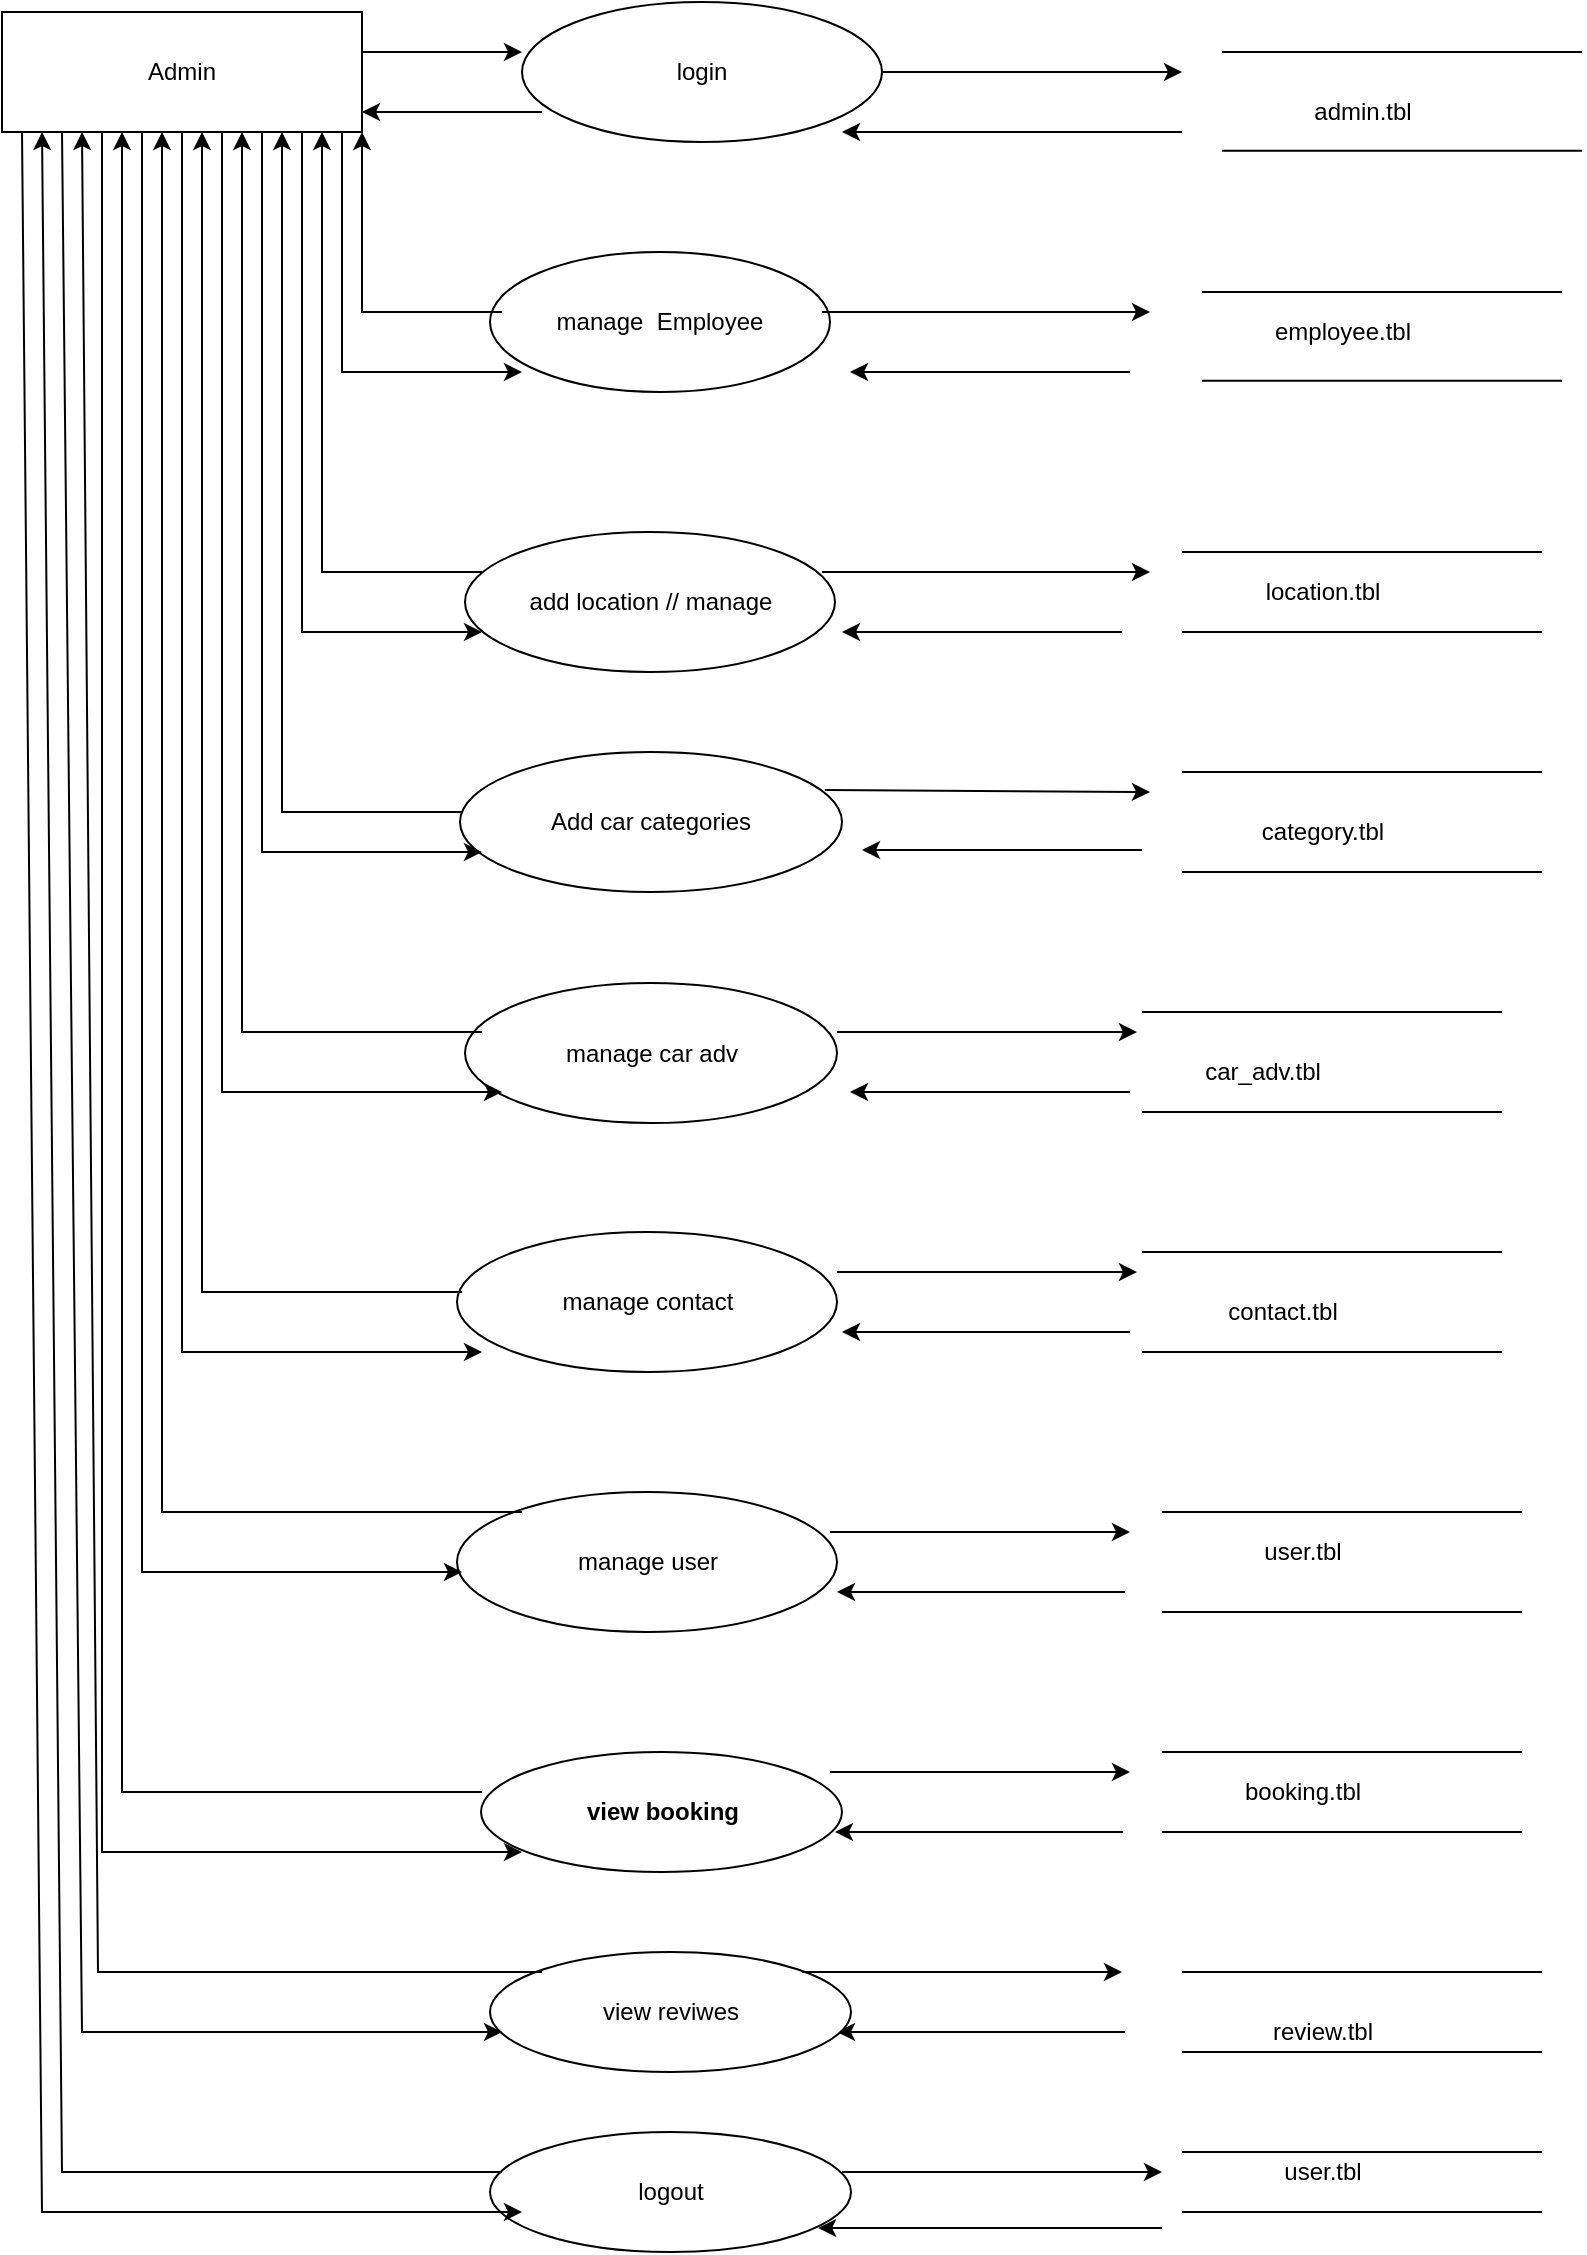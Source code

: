 <mxfile version="20.8.20" type="device"><diagram id="2i55P5m4yoCDi04_rJn8" name="Page-1"><mxGraphModel dx="880" dy="1653" grid="1" gridSize="10" guides="1" tooltips="1" connect="1" arrows="1" fold="1" page="1" pageScale="1" pageWidth="827" pageHeight="1169" math="0" shadow="0"><root><mxCell id="0"/><mxCell id="1" parent="0"/><mxCell id="xxPHmES6TNbk_zFEnU8s-58" value="" style="endArrow=classic;html=1;rounded=0;fontFamily=Helvetica;fontSize=12;fontColor=default;" parent="1" edge="1"><mxGeometry width="50" height="50" relative="1" as="geometry"><mxPoint x="60" y="-1090" as="sourcePoint"/><mxPoint x="270" y="-230" as="targetPoint"/><Array as="points"><mxPoint x="60" y="-230"/></Array></mxGeometry></mxCell><mxCell id="xxPHmES6TNbk_zFEnU8s-59" value="Admin" style="rounded=0;whiteSpace=wrap;html=1;" parent="1" vertex="1"><mxGeometry x="10" y="-1150" width="180" height="60" as="geometry"/></mxCell><mxCell id="xxPHmES6TNbk_zFEnU8s-60" value="login" style="ellipse;whiteSpace=wrap;html=1;" parent="1" vertex="1"><mxGeometry x="270" y="-1155" width="180" height="70" as="geometry"/></mxCell><mxCell id="xxPHmES6TNbk_zFEnU8s-61" value="manage&amp;nbsp; Employee" style="ellipse;whiteSpace=wrap;html=1;" parent="1" vertex="1"><mxGeometry x="254" y="-1030" width="170" height="70" as="geometry"/></mxCell><mxCell id="xxPHmES6TNbk_zFEnU8s-62" value="add location // manage" style="ellipse;whiteSpace=wrap;html=1;" parent="1" vertex="1"><mxGeometry x="241.5" y="-890" width="185" height="70" as="geometry"/></mxCell><mxCell id="xxPHmES6TNbk_zFEnU8s-63" value="Add car categories" style="ellipse;whiteSpace=wrap;html=1;" parent="1" vertex="1"><mxGeometry x="239" y="-780" width="191" height="70" as="geometry"/></mxCell><mxCell id="xxPHmES6TNbk_zFEnU8s-64" value="manage car adv" style="ellipse;whiteSpace=wrap;html=1;" parent="1" vertex="1"><mxGeometry x="241.5" y="-664.5" width="186" height="70" as="geometry"/></mxCell><mxCell id="xxPHmES6TNbk_zFEnU8s-65" value="manage contact" style="ellipse;whiteSpace=wrap;html=1;" parent="1" vertex="1"><mxGeometry x="237.5" y="-540" width="190" height="70" as="geometry"/></mxCell><mxCell id="xxPHmES6TNbk_zFEnU8s-66" value="manage user" style="ellipse;whiteSpace=wrap;html=1;" parent="1" vertex="1"><mxGeometry x="237.5" y="-410" width="190" height="70" as="geometry"/></mxCell><mxCell id="xxPHmES6TNbk_zFEnU8s-67" value="view booking" style="ellipse;whiteSpace=wrap;html=1;fontStyle=1" parent="1" vertex="1"><mxGeometry x="249.5" y="-280" width="180.5" height="60" as="geometry"/></mxCell><mxCell id="xxPHmES6TNbk_zFEnU8s-68" value="" style="endArrow=none;html=1;rounded=0;" parent="1" edge="1"><mxGeometry width="50" height="50" relative="1" as="geometry"><mxPoint x="620" y="-1130" as="sourcePoint"/><mxPoint x="800" y="-1130" as="targetPoint"/><Array as="points"><mxPoint x="620" y="-1130"/></Array></mxGeometry></mxCell><mxCell id="xxPHmES6TNbk_zFEnU8s-69" value="" style="endArrow=none;html=1;rounded=0;" parent="1" edge="1"><mxGeometry width="50" height="50" relative="1" as="geometry"><mxPoint x="620" y="-1080.67" as="sourcePoint"/><mxPoint x="800" y="-1080.67" as="targetPoint"/><Array as="points"><mxPoint x="620" y="-1080.67"/></Array></mxGeometry></mxCell><mxCell id="xxPHmES6TNbk_zFEnU8s-70" value="" style="endArrow=none;html=1;rounded=0;" parent="1" edge="1"><mxGeometry width="50" height="50" relative="1" as="geometry"><mxPoint x="610" y="-1010" as="sourcePoint"/><mxPoint x="790" y="-1010" as="targetPoint"/><Array as="points"><mxPoint x="610" y="-1010"/></Array></mxGeometry></mxCell><mxCell id="xxPHmES6TNbk_zFEnU8s-71" value="" style="endArrow=none;html=1;rounded=0;" parent="1" edge="1"><mxGeometry width="50" height="50" relative="1" as="geometry"><mxPoint x="610" y="-965.67" as="sourcePoint"/><mxPoint x="790" y="-965.67" as="targetPoint"/><Array as="points"><mxPoint x="610" y="-965.67"/></Array></mxGeometry></mxCell><mxCell id="xxPHmES6TNbk_zFEnU8s-72" value="" style="endArrow=none;html=1;rounded=0;" parent="1" edge="1"><mxGeometry width="50" height="50" relative="1" as="geometry"><mxPoint x="600" y="-880" as="sourcePoint"/><mxPoint x="780" y="-880" as="targetPoint"/><Array as="points"><mxPoint x="600" y="-880"/></Array></mxGeometry></mxCell><mxCell id="xxPHmES6TNbk_zFEnU8s-73" value="" style="endArrow=none;html=1;rounded=0;" parent="1" edge="1"><mxGeometry width="50" height="50" relative="1" as="geometry"><mxPoint x="600" y="-840" as="sourcePoint"/><mxPoint x="780" y="-840" as="targetPoint"/><Array as="points"><mxPoint x="600" y="-840"/></Array></mxGeometry></mxCell><mxCell id="xxPHmES6TNbk_zFEnU8s-74" value="" style="endArrow=none;html=1;rounded=0;" parent="1" edge="1"><mxGeometry width="50" height="50" relative="1" as="geometry"><mxPoint x="600" y="-770" as="sourcePoint"/><mxPoint x="780" y="-770" as="targetPoint"/><Array as="points"><mxPoint x="600" y="-770"/></Array></mxGeometry></mxCell><mxCell id="xxPHmES6TNbk_zFEnU8s-75" value="" style="endArrow=none;html=1;rounded=0;" parent="1" edge="1"><mxGeometry width="50" height="50" relative="1" as="geometry"><mxPoint x="600" y="-720" as="sourcePoint"/><mxPoint x="780" y="-720" as="targetPoint"/><Array as="points"><mxPoint x="600" y="-720"/></Array></mxGeometry></mxCell><mxCell id="xxPHmES6TNbk_zFEnU8s-76" value="" style="endArrow=none;html=1;rounded=0;" parent="1" edge="1"><mxGeometry width="50" height="50" relative="1" as="geometry"><mxPoint x="580" y="-650" as="sourcePoint"/><mxPoint x="760" y="-650" as="targetPoint"/><Array as="points"><mxPoint x="580" y="-650"/></Array></mxGeometry></mxCell><mxCell id="xxPHmES6TNbk_zFEnU8s-77" value="" style="endArrow=none;html=1;rounded=0;" parent="1" edge="1"><mxGeometry width="50" height="50" relative="1" as="geometry"><mxPoint x="580" y="-600" as="sourcePoint"/><mxPoint x="760" y="-600" as="targetPoint"/><Array as="points"><mxPoint x="580" y="-600"/></Array></mxGeometry></mxCell><mxCell id="xxPHmES6TNbk_zFEnU8s-78" value="" style="endArrow=none;html=1;rounded=0;" parent="1" edge="1"><mxGeometry width="50" height="50" relative="1" as="geometry"><mxPoint x="580" y="-530" as="sourcePoint"/><mxPoint x="760" y="-530" as="targetPoint"/><Array as="points"><mxPoint x="580" y="-530"/></Array></mxGeometry></mxCell><mxCell id="xxPHmES6TNbk_zFEnU8s-79" value="" style="endArrow=none;html=1;rounded=0;" parent="1" edge="1"><mxGeometry width="50" height="50" relative="1" as="geometry"><mxPoint x="580" y="-480" as="sourcePoint"/><mxPoint x="760" y="-480" as="targetPoint"/><Array as="points"><mxPoint x="580" y="-480"/></Array></mxGeometry></mxCell><mxCell id="xxPHmES6TNbk_zFEnU8s-80" value="" style="endArrow=none;html=1;rounded=0;" parent="1" edge="1"><mxGeometry width="50" height="50" relative="1" as="geometry"><mxPoint x="590" y="-400" as="sourcePoint"/><mxPoint x="770" y="-400" as="targetPoint"/><Array as="points"><mxPoint x="590" y="-400"/></Array></mxGeometry></mxCell><mxCell id="xxPHmES6TNbk_zFEnU8s-81" value="" style="endArrow=none;html=1;rounded=0;" parent="1" edge="1"><mxGeometry width="50" height="50" relative="1" as="geometry"><mxPoint x="590" y="-350" as="sourcePoint"/><mxPoint x="770" y="-350" as="targetPoint"/><Array as="points"><mxPoint x="590" y="-350"/></Array></mxGeometry></mxCell><mxCell id="xxPHmES6TNbk_zFEnU8s-82" value="" style="endArrow=none;html=1;rounded=0;" parent="1" edge="1"><mxGeometry width="50" height="50" relative="1" as="geometry"><mxPoint x="590" y="-280" as="sourcePoint"/><mxPoint x="770" y="-280" as="targetPoint"/><Array as="points"><mxPoint x="590" y="-280"/></Array></mxGeometry></mxCell><mxCell id="xxPHmES6TNbk_zFEnU8s-83" value="" style="endArrow=none;html=1;rounded=0;" parent="1" edge="1"><mxGeometry width="50" height="50" relative="1" as="geometry"><mxPoint x="590" y="-240" as="sourcePoint"/><mxPoint x="770" y="-240" as="targetPoint"/><Array as="points"><mxPoint x="590" y="-240"/></Array></mxGeometry></mxCell><mxCell id="xxPHmES6TNbk_zFEnU8s-84" value="" style="endArrow=classic;html=1;rounded=0;fontFamily=Helvetica;fontSize=12;fontColor=default;exitX=1;exitY=0.5;exitDx=0;exitDy=0;" parent="1" source="xxPHmES6TNbk_zFEnU8s-60" edge="1"><mxGeometry width="50" height="50" relative="1" as="geometry"><mxPoint x="450" y="-1120" as="sourcePoint"/><mxPoint x="600" y="-1120" as="targetPoint"/></mxGeometry></mxCell><mxCell id="xxPHmES6TNbk_zFEnU8s-85" value="" style="endArrow=classic;html=1;rounded=0;fontFamily=Helvetica;fontSize=12;fontColor=default;" parent="1" edge="1"><mxGeometry width="50" height="50" relative="1" as="geometry"><mxPoint x="420" y="-1000" as="sourcePoint"/><mxPoint x="584" y="-1000" as="targetPoint"/></mxGeometry></mxCell><mxCell id="xxPHmES6TNbk_zFEnU8s-86" value="" style="endArrow=classic;html=1;rounded=0;fontFamily=Helvetica;fontSize=12;fontColor=default;" parent="1" edge="1"><mxGeometry width="50" height="50" relative="1" as="geometry"><mxPoint x="420" y="-870" as="sourcePoint"/><mxPoint x="584" y="-870" as="targetPoint"/></mxGeometry></mxCell><mxCell id="xxPHmES6TNbk_zFEnU8s-87" value="" style="endArrow=classic;html=1;rounded=0;fontFamily=Helvetica;fontSize=12;fontColor=default;exitX=0.955;exitY=0.272;exitDx=0;exitDy=0;exitPerimeter=0;" parent="1" source="xxPHmES6TNbk_zFEnU8s-63" edge="1"><mxGeometry width="50" height="50" relative="1" as="geometry"><mxPoint x="434" y="-760" as="sourcePoint"/><mxPoint x="584" y="-760" as="targetPoint"/></mxGeometry></mxCell><mxCell id="xxPHmES6TNbk_zFEnU8s-88" value="" style="endArrow=classic;html=1;rounded=0;fontFamily=Helvetica;fontSize=12;fontColor=default;" parent="1" edge="1"><mxGeometry width="50" height="50" relative="1" as="geometry"><mxPoint x="427.5" y="-640" as="sourcePoint"/><mxPoint x="577.5" y="-640" as="targetPoint"/></mxGeometry></mxCell><mxCell id="xxPHmES6TNbk_zFEnU8s-89" value="" style="endArrow=classic;html=1;rounded=0;fontFamily=Helvetica;fontSize=12;fontColor=default;" parent="1" edge="1"><mxGeometry width="50" height="50" relative="1" as="geometry"><mxPoint x="427.5" y="-520" as="sourcePoint"/><mxPoint x="577.5" y="-520" as="targetPoint"/></mxGeometry></mxCell><mxCell id="xxPHmES6TNbk_zFEnU8s-90" value="" style="endArrow=classic;html=1;rounded=0;fontFamily=Helvetica;fontSize=12;fontColor=default;" parent="1" edge="1"><mxGeometry width="50" height="50" relative="1" as="geometry"><mxPoint x="424" y="-390" as="sourcePoint"/><mxPoint x="574" y="-390" as="targetPoint"/></mxGeometry></mxCell><mxCell id="xxPHmES6TNbk_zFEnU8s-91" value="" style="endArrow=classic;html=1;rounded=0;fontFamily=Helvetica;fontSize=12;fontColor=default;" parent="1" edge="1"><mxGeometry width="50" height="50" relative="1" as="geometry"><mxPoint x="424" y="-270" as="sourcePoint"/><mxPoint x="574" y="-270" as="targetPoint"/></mxGeometry></mxCell><mxCell id="xxPHmES6TNbk_zFEnU8s-92" value="" style="endArrow=classic;html=1;rounded=0;fontFamily=Helvetica;fontSize=12;fontColor=default;" parent="1" edge="1"><mxGeometry width="50" height="50" relative="1" as="geometry"><mxPoint x="574" y="-490" as="sourcePoint"/><mxPoint x="430" y="-490" as="targetPoint"/></mxGeometry></mxCell><mxCell id="xxPHmES6TNbk_zFEnU8s-93" value="" style="endArrow=classic;html=1;rounded=0;fontFamily=Helvetica;fontSize=12;fontColor=default;" parent="1" edge="1"><mxGeometry width="50" height="50" relative="1" as="geometry"><mxPoint x="574" y="-610" as="sourcePoint"/><mxPoint x="434" y="-610" as="targetPoint"/></mxGeometry></mxCell><mxCell id="xxPHmES6TNbk_zFEnU8s-94" value="" style="endArrow=classic;html=1;rounded=0;fontFamily=Helvetica;fontSize=12;fontColor=default;" parent="1" edge="1"><mxGeometry width="50" height="50" relative="1" as="geometry"><mxPoint x="580" y="-731.0" as="sourcePoint"/><mxPoint x="440" y="-731.0" as="targetPoint"/></mxGeometry></mxCell><mxCell id="xxPHmES6TNbk_zFEnU8s-95" value="" style="endArrow=classic;html=1;rounded=0;fontFamily=Helvetica;fontSize=12;fontColor=default;" parent="1" edge="1"><mxGeometry width="50" height="50" relative="1" as="geometry"><mxPoint x="570" y="-840.0" as="sourcePoint"/><mxPoint x="430" y="-840.0" as="targetPoint"/></mxGeometry></mxCell><mxCell id="xxPHmES6TNbk_zFEnU8s-96" value="" style="endArrow=classic;html=1;rounded=0;fontFamily=Helvetica;fontSize=12;fontColor=default;" parent="1" edge="1"><mxGeometry width="50" height="50" relative="1" as="geometry"><mxPoint x="574" y="-970.0" as="sourcePoint"/><mxPoint x="434" y="-970.0" as="targetPoint"/></mxGeometry></mxCell><mxCell id="xxPHmES6TNbk_zFEnU8s-97" value="" style="endArrow=classic;html=1;rounded=0;fontFamily=Helvetica;fontSize=12;fontColor=default;" parent="1" edge="1"><mxGeometry width="50" height="50" relative="1" as="geometry"><mxPoint x="600" y="-1090" as="sourcePoint"/><mxPoint x="430" y="-1090" as="targetPoint"/></mxGeometry></mxCell><mxCell id="xxPHmES6TNbk_zFEnU8s-98" value="" style="endArrow=classic;html=1;rounded=0;fontFamily=Helvetica;fontSize=12;fontColor=default;" parent="1" edge="1"><mxGeometry width="50" height="50" relative="1" as="geometry"><mxPoint x="571.5" y="-360" as="sourcePoint"/><mxPoint x="427.5" y="-360" as="targetPoint"/></mxGeometry></mxCell><mxCell id="xxPHmES6TNbk_zFEnU8s-99" value="" style="endArrow=classic;html=1;rounded=0;fontFamily=Helvetica;fontSize=12;fontColor=default;" parent="1" edge="1"><mxGeometry width="50" height="50" relative="1" as="geometry"><mxPoint x="571.5" y="-140" as="sourcePoint"/><mxPoint x="427.5" y="-140" as="targetPoint"/></mxGeometry></mxCell><mxCell id="xxPHmES6TNbk_zFEnU8s-100" value="" style="endArrow=classic;html=1;rounded=0;fontFamily=Helvetica;fontSize=12;fontColor=default;" parent="1" edge="1"><mxGeometry width="50" height="50" relative="1" as="geometry"><mxPoint x="250" y="-640" as="sourcePoint"/><mxPoint x="130" y="-1090" as="targetPoint"/><Array as="points"><mxPoint x="130" y="-640"/></Array></mxGeometry></mxCell><mxCell id="xxPHmES6TNbk_zFEnU8s-101" value="" style="endArrow=classic;html=1;rounded=0;fontFamily=Helvetica;fontSize=12;fontColor=default;" parent="1" edge="1"><mxGeometry width="50" height="50" relative="1" as="geometry"><mxPoint x="80" y="-1090" as="sourcePoint"/><mxPoint x="240" y="-370" as="targetPoint"/><Array as="points"><mxPoint x="80" y="-370"/></Array></mxGeometry></mxCell><mxCell id="xxPHmES6TNbk_zFEnU8s-102" value="" style="endArrow=classic;html=1;rounded=0;fontFamily=Helvetica;fontSize=12;fontColor=default;exitX=0;exitY=0.5;exitDx=0;exitDy=0;" parent="1" edge="1"><mxGeometry width="50" height="50" relative="1" as="geometry"><mxPoint x="270" y="-400" as="sourcePoint"/><mxPoint x="90" y="-1090" as="targetPoint"/><Array as="points"><mxPoint x="90" y="-400"/></Array></mxGeometry></mxCell><mxCell id="xxPHmES6TNbk_zFEnU8s-103" value="" style="endArrow=classic;html=1;rounded=0;fontFamily=Helvetica;fontSize=12;fontColor=default;exitX=0.013;exitY=0.429;exitDx=0;exitDy=0;exitPerimeter=0;" parent="1" source="xxPHmES6TNbk_zFEnU8s-65" edge="1"><mxGeometry width="50" height="50" relative="1" as="geometry"><mxPoint x="240" y="-540" as="sourcePoint"/><mxPoint x="110" y="-1090" as="targetPoint"/><Array as="points"><mxPoint x="110" y="-510"/></Array></mxGeometry></mxCell><mxCell id="xxPHmES6TNbk_zFEnU8s-104" value="" style="endArrow=classic;html=1;rounded=0;fontFamily=Helvetica;fontSize=12;fontColor=default;" parent="1" edge="1"><mxGeometry width="50" height="50" relative="1" as="geometry"><mxPoint x="100" y="-1090" as="sourcePoint"/><mxPoint x="250" y="-480" as="targetPoint"/><Array as="points"><mxPoint x="100" y="-480"/></Array></mxGeometry></mxCell><mxCell id="xxPHmES6TNbk_zFEnU8s-105" value="" style="endArrow=classic;html=1;rounded=0;fontFamily=Helvetica;fontSize=12;fontColor=default;" parent="1" edge="1"><mxGeometry width="50" height="50" relative="1" as="geometry"><mxPoint x="250" y="-260" as="sourcePoint"/><mxPoint x="70" y="-1090" as="targetPoint"/><Array as="points"><mxPoint x="70" y="-260"/></Array></mxGeometry></mxCell><mxCell id="xxPHmES6TNbk_zFEnU8s-106" value="" style="endArrow=classic;html=1;rounded=0;fontFamily=Helvetica;fontSize=12;fontColor=default;" parent="1" edge="1"><mxGeometry width="50" height="50" relative="1" as="geometry"><mxPoint x="240" y="-750" as="sourcePoint"/><mxPoint x="150" y="-1090" as="targetPoint"/><Array as="points"><mxPoint x="150" y="-750"/></Array></mxGeometry></mxCell><mxCell id="xxPHmES6TNbk_zFEnU8s-107" value="" style="endArrow=classic;html=1;rounded=0;fontFamily=Helvetica;fontSize=12;fontColor=default;exitX=0.046;exitY=0.286;exitDx=0;exitDy=0;exitPerimeter=0;" parent="1" source="xxPHmES6TNbk_zFEnU8s-62" edge="1"><mxGeometry width="50" height="50" relative="1" as="geometry"><mxPoint x="240" y="-855" as="sourcePoint"/><mxPoint x="170" y="-1090" as="targetPoint"/><Array as="points"><mxPoint x="170" y="-870"/></Array></mxGeometry></mxCell><mxCell id="xxPHmES6TNbk_zFEnU8s-108" value="" style="endArrow=classic;html=1;rounded=0;fontFamily=Helvetica;fontSize=12;fontColor=default;" parent="1" edge="1"><mxGeometry width="50" height="50" relative="1" as="geometry"><mxPoint x="260" y="-1000" as="sourcePoint"/><mxPoint x="190" y="-1090" as="targetPoint"/><Array as="points"><mxPoint x="190" y="-1000"/></Array></mxGeometry></mxCell><mxCell id="xxPHmES6TNbk_zFEnU8s-109" value="" style="endArrow=classic;html=1;rounded=0;fontFamily=Helvetica;fontSize=12;fontColor=default;" parent="1" edge="1"><mxGeometry width="50" height="50" relative="1" as="geometry"><mxPoint x="120" y="-1090" as="sourcePoint"/><mxPoint x="260" y="-610" as="targetPoint"/><Array as="points"><mxPoint x="120" y="-610"/></Array></mxGeometry></mxCell><mxCell id="xxPHmES6TNbk_zFEnU8s-110" value="" style="endArrow=classic;html=1;rounded=0;fontFamily=Helvetica;fontSize=12;fontColor=default;" parent="1" edge="1"><mxGeometry width="50" height="50" relative="1" as="geometry"><mxPoint x="140" y="-1090" as="sourcePoint"/><mxPoint x="250" y="-730" as="targetPoint"/><Array as="points"><mxPoint x="140" y="-730"/></Array></mxGeometry></mxCell><mxCell id="xxPHmES6TNbk_zFEnU8s-111" value="" style="endArrow=classic;html=1;rounded=0;fontFamily=Helvetica;fontSize=12;fontColor=default;" parent="1" edge="1"><mxGeometry width="50" height="50" relative="1" as="geometry"><mxPoint x="160" y="-1090" as="sourcePoint"/><mxPoint x="250" y="-840" as="targetPoint"/><Array as="points"><mxPoint x="160" y="-840"/></Array></mxGeometry></mxCell><mxCell id="xxPHmES6TNbk_zFEnU8s-112" value="" style="endArrow=classic;html=1;rounded=0;fontFamily=Helvetica;fontSize=12;fontColor=default;" parent="1" edge="1"><mxGeometry width="50" height="50" relative="1" as="geometry"><mxPoint x="180" y="-1090" as="sourcePoint"/><mxPoint x="270" y="-970" as="targetPoint"/><Array as="points"><mxPoint x="180" y="-970"/></Array></mxGeometry></mxCell><mxCell id="xxPHmES6TNbk_zFEnU8s-113" value="" style="endArrow=classic;html=1;rounded=0;" parent="1" edge="1"><mxGeometry width="50" height="50" relative="1" as="geometry"><mxPoint x="190" y="-1120" as="sourcePoint"/><mxPoint x="270" y="-1130" as="targetPoint"/><Array as="points"><mxPoint x="190" y="-1130"/></Array></mxGeometry></mxCell><mxCell id="xxPHmES6TNbk_zFEnU8s-114" value="" style="endArrow=classic;html=1;rounded=0;" parent="1" edge="1"><mxGeometry width="50" height="50" relative="1" as="geometry"><mxPoint x="280" y="-1100" as="sourcePoint"/><mxPoint x="190" y="-1100" as="targetPoint"/></mxGeometry></mxCell><mxCell id="xxPHmES6TNbk_zFEnU8s-115" value="view reviwes" style="ellipse;whiteSpace=wrap;html=1;" parent="1" vertex="1"><mxGeometry x="254" y="-180" width="180.5" height="60" as="geometry"/></mxCell><mxCell id="xxPHmES6TNbk_zFEnU8s-118" value="" style="endArrow=classic;html=1;rounded=0;fontFamily=Helvetica;fontSize=12;fontColor=default;" parent="1" edge="1"><mxGeometry width="50" height="50" relative="1" as="geometry"><mxPoint x="410" y="-170" as="sourcePoint"/><mxPoint x="570" y="-170" as="targetPoint"/></mxGeometry></mxCell><mxCell id="xxPHmES6TNbk_zFEnU8s-120" value="" style="endArrow=none;html=1;rounded=0;" parent="1" edge="1"><mxGeometry width="50" height="50" relative="1" as="geometry"><mxPoint x="600" y="-130" as="sourcePoint"/><mxPoint x="780" y="-130" as="targetPoint"/><Array as="points"><mxPoint x="600" y="-130"/></Array></mxGeometry></mxCell><mxCell id="xxPHmES6TNbk_zFEnU8s-121" value="" style="endArrow=none;html=1;rounded=0;" parent="1" edge="1"><mxGeometry width="50" height="50" relative="1" as="geometry"><mxPoint x="600" y="-170" as="sourcePoint"/><mxPoint x="780" y="-170" as="targetPoint"/><Array as="points"><mxPoint x="600" y="-170"/></Array></mxGeometry></mxCell><mxCell id="xxPHmES6TNbk_zFEnU8s-122" value="" style="endArrow=classic;html=1;rounded=0;fontFamily=Helvetica;fontSize=12;fontColor=default;" parent="1" edge="1"><mxGeometry width="50" height="50" relative="1" as="geometry"><mxPoint x="570.5" y="-240" as="sourcePoint"/><mxPoint x="426.5" y="-240" as="targetPoint"/></mxGeometry></mxCell><mxCell id="xxPHmES6TNbk_zFEnU8s-123" value="logout" style="ellipse;whiteSpace=wrap;html=1;" parent="1" vertex="1"><mxGeometry x="254" y="-90" width="180.5" height="60" as="geometry"/></mxCell><mxCell id="xxPHmES6TNbk_zFEnU8s-124" value="" style="endArrow=classic;html=1;rounded=0;fontFamily=Helvetica;fontSize=12;fontColor=default;" parent="1" edge="1"><mxGeometry width="50" height="50" relative="1" as="geometry"><mxPoint x="430" y="-70" as="sourcePoint"/><mxPoint x="590" y="-70" as="targetPoint"/></mxGeometry></mxCell><mxCell id="xxPHmES6TNbk_zFEnU8s-126" value="" style="endArrow=classic;html=1;rounded=0;fontFamily=Helvetica;fontSize=12;fontColor=default;entryX=0.909;entryY=0.8;entryDx=0;entryDy=0;entryPerimeter=0;" parent="1" target="xxPHmES6TNbk_zFEnU8s-123" edge="1"><mxGeometry width="50" height="50" relative="1" as="geometry"><mxPoint x="590" y="-42" as="sourcePoint"/><mxPoint x="430" y="-40" as="targetPoint"/></mxGeometry></mxCell><mxCell id="xxPHmES6TNbk_zFEnU8s-127" value="" style="endArrow=none;html=1;rounded=0;" parent="1" edge="1"><mxGeometry width="50" height="50" relative="1" as="geometry"><mxPoint x="600" y="-80" as="sourcePoint"/><mxPoint x="780" y="-80" as="targetPoint"/><Array as="points"><mxPoint x="600" y="-80"/></Array></mxGeometry></mxCell><mxCell id="xxPHmES6TNbk_zFEnU8s-128" value="" style="endArrow=none;html=1;rounded=0;" parent="1" edge="1"><mxGeometry width="50" height="50" relative="1" as="geometry"><mxPoint x="600" y="-50" as="sourcePoint"/><mxPoint x="780" y="-50" as="targetPoint"/><Array as="points"><mxPoint x="600" y="-50"/></Array></mxGeometry></mxCell><mxCell id="xxPHmES6TNbk_zFEnU8s-129" value="" style="endArrow=classic;html=1;rounded=0;fontFamily=Helvetica;fontSize=12;fontColor=default;" parent="1" edge="1"><mxGeometry width="50" height="50" relative="1" as="geometry"><mxPoint x="20" y="-1090" as="sourcePoint"/><mxPoint x="270" y="-50" as="targetPoint"/><Array as="points"><mxPoint x="30" y="-50"/></Array></mxGeometry></mxCell><mxCell id="xxPHmES6TNbk_zFEnU8s-130" value="" style="endArrow=classic;html=1;rounded=0;fontFamily=Helvetica;fontSize=12;fontColor=default;" parent="1" edge="1"><mxGeometry width="50" height="50" relative="1" as="geometry"><mxPoint x="40" y="-1090" as="sourcePoint"/><mxPoint x="260" y="-140" as="targetPoint"/><Array as="points"><mxPoint x="50" y="-140"/></Array></mxGeometry></mxCell><mxCell id="xxPHmES6TNbk_zFEnU8s-132" value="" style="endArrow=classic;html=1;rounded=0;fontFamily=Helvetica;fontSize=12;fontColor=default;exitX=0.144;exitY=0.167;exitDx=0;exitDy=0;exitPerimeter=0;" parent="1" source="xxPHmES6TNbk_zFEnU8s-115" edge="1"><mxGeometry width="50" height="50" relative="1" as="geometry"><mxPoint x="237.5" y="-170" as="sourcePoint"/><mxPoint x="50" y="-1090" as="targetPoint"/><Array as="points"><mxPoint x="58" y="-170"/></Array></mxGeometry></mxCell><mxCell id="xxPHmES6TNbk_zFEnU8s-133" value="" style="endArrow=classic;html=1;rounded=0;fontFamily=Helvetica;fontSize=12;fontColor=default;" parent="1" edge="1"><mxGeometry width="50" height="50" relative="1" as="geometry"><mxPoint x="260" y="-70" as="sourcePoint"/><mxPoint x="30" y="-1090" as="targetPoint"/><Array as="points"><mxPoint x="40" y="-70"/></Array></mxGeometry></mxCell><mxCell id="kLydFlfz0cWOlJIn09m4-1" value="location.tbl" style="text;html=1;align=center;verticalAlign=middle;resizable=0;points=[];autosize=1;strokeColor=none;fillColor=none;" vertex="1" parent="1"><mxGeometry x="630" y="-875" width="80" height="30" as="geometry"/></mxCell><mxCell id="kLydFlfz0cWOlJIn09m4-3" value="category.tbl" style="text;html=1;align=center;verticalAlign=middle;resizable=0;points=[];autosize=1;strokeColor=none;fillColor=none;" vertex="1" parent="1"><mxGeometry x="630" y="-755" width="80" height="30" as="geometry"/></mxCell><mxCell id="kLydFlfz0cWOlJIn09m4-4" value="car_adv.tbl" style="text;html=1;align=center;verticalAlign=middle;resizable=0;points=[];autosize=1;strokeColor=none;fillColor=none;" vertex="1" parent="1"><mxGeometry x="600" y="-635" width="80" height="30" as="geometry"/></mxCell><mxCell id="kLydFlfz0cWOlJIn09m4-6" value="contact.tbl" style="text;html=1;align=center;verticalAlign=middle;resizable=0;points=[];autosize=1;strokeColor=none;fillColor=none;" vertex="1" parent="1"><mxGeometry x="610" y="-515" width="80" height="30" as="geometry"/></mxCell><mxCell id="kLydFlfz0cWOlJIn09m4-8" value="user.tbl" style="text;html=1;align=center;verticalAlign=middle;resizable=0;points=[];autosize=1;strokeColor=none;fillColor=none;" vertex="1" parent="1"><mxGeometry x="630" y="-395" width="60" height="30" as="geometry"/></mxCell><mxCell id="kLydFlfz0cWOlJIn09m4-11" value="booking.tbl" style="text;html=1;align=center;verticalAlign=middle;resizable=0;points=[];autosize=1;strokeColor=none;fillColor=none;" vertex="1" parent="1"><mxGeometry x="620" y="-275" width="80" height="30" as="geometry"/></mxCell><mxCell id="kLydFlfz0cWOlJIn09m4-13" value="review.tbl" style="text;html=1;align=center;verticalAlign=middle;resizable=0;points=[];autosize=1;strokeColor=none;fillColor=none;" vertex="1" parent="1"><mxGeometry x="635" y="-155" width="70" height="30" as="geometry"/></mxCell><mxCell id="kLydFlfz0cWOlJIn09m4-14" value="user.tbl" style="text;html=1;align=center;verticalAlign=middle;resizable=0;points=[];autosize=1;strokeColor=none;fillColor=none;" vertex="1" parent="1"><mxGeometry x="640" y="-85" width="60" height="30" as="geometry"/></mxCell><mxCell id="kLydFlfz0cWOlJIn09m4-15" value="employee.tbl" style="text;html=1;align=center;verticalAlign=middle;resizable=0;points=[];autosize=1;strokeColor=none;fillColor=none;" vertex="1" parent="1"><mxGeometry x="635" y="-1005" width="90" height="30" as="geometry"/></mxCell><mxCell id="kLydFlfz0cWOlJIn09m4-16" value="admin.tbl" style="text;html=1;align=center;verticalAlign=middle;resizable=0;points=[];autosize=1;strokeColor=none;fillColor=none;" vertex="1" parent="1"><mxGeometry x="655" y="-1115" width="70" height="30" as="geometry"/></mxCell></root></mxGraphModel></diagram></mxfile>